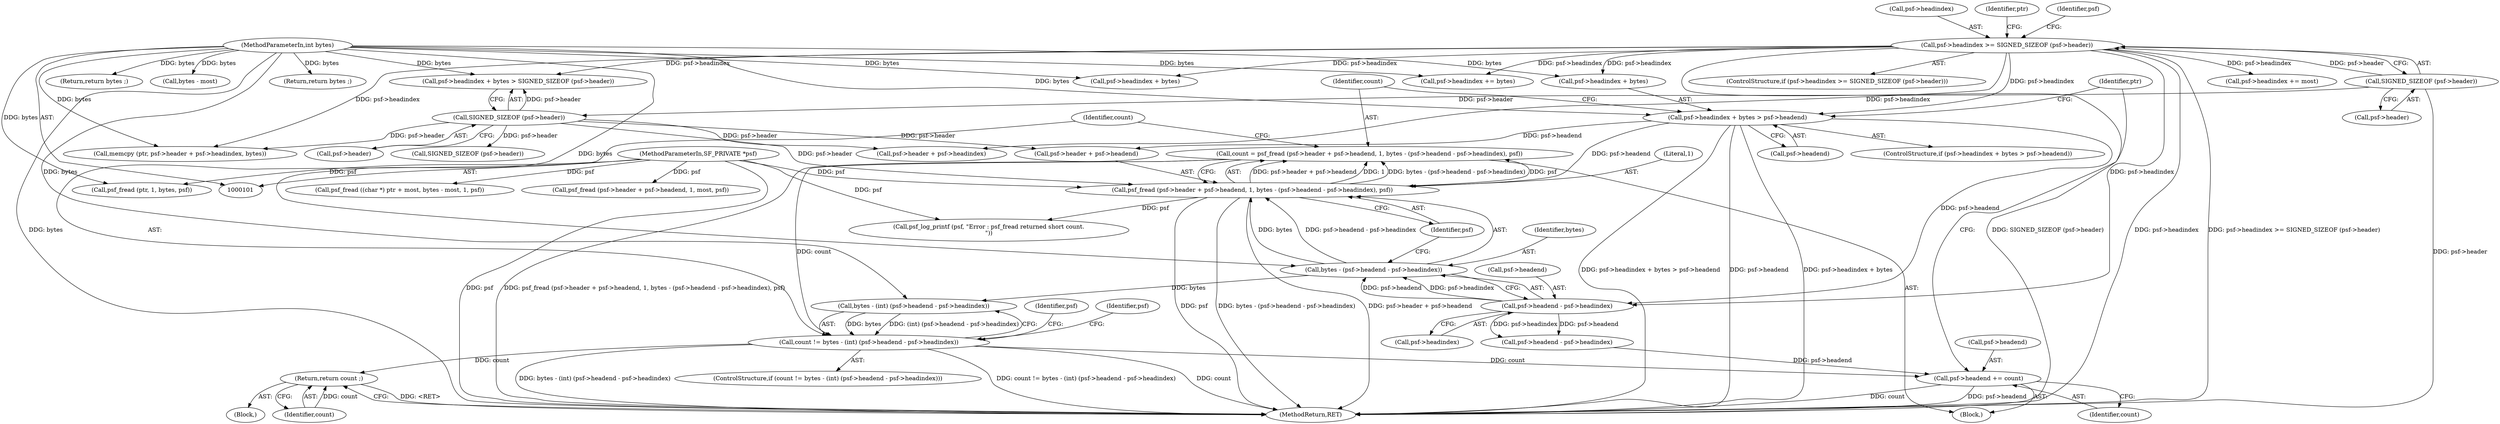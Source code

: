digraph "1_libsndfile_708e996c87c5fae77b104ccfeb8f6db784c32074_13@API" {
"1000202" [label="(Call,count = psf_fread (psf->header + psf->headend, 1, bytes - (psf->headend - psf->headindex), psf))"];
"1000204" [label="(Call,psf_fread (psf->header + psf->headend, 1, bytes - (psf->headend - psf->headindex), psf))"];
"1000132" [label="(Call,SIGNED_SIZEOF (psf->header))"];
"1000115" [label="(Call,SIGNED_SIZEOF (psf->header))"];
"1000192" [label="(Call,psf->headindex + bytes > psf->headend)"];
"1000111" [label="(Call,psf->headindex >= SIGNED_SIZEOF (psf->header))"];
"1000104" [label="(MethodParameterIn,int bytes)"];
"1000213" [label="(Call,bytes - (psf->headend - psf->headindex))"];
"1000215" [label="(Call,psf->headend - psf->headindex)"];
"1000102" [label="(MethodParameterIn,SF_PRIVATE *psf)"];
"1000224" [label="(Call,count != bytes - (int) (psf->headend - psf->headindex))"];
"1000241" [label="(Return,return count ;)"];
"1000243" [label="(Call,psf->headend += count)"];
"1000205" [label="(Call,psf->header + psf->headend)"];
"1000201" [label="(Block,)"];
"1000189" [label="(Return,return bytes ;)"];
"1000148" [label="(Call,psf_fread (psf->header + psf->headend, 1, most, psf))"];
"1000245" [label="(Identifier,psf)"];
"1000193" [label="(Call,psf->headindex + bytes)"];
"1000110" [label="(ControlStructure,if (psf->headindex >= SIGNED_SIZEOF (psf->header)))"];
"1000112" [label="(Call,psf->headindex)"];
"1000249" [label="(Identifier,ptr)"];
"1000203" [label="(Identifier,count)"];
"1000216" [label="(Call,psf->headend)"];
"1000224" [label="(Call,count != bytes - (int) (psf->headend - psf->headindex))"];
"1000226" [label="(Call,bytes - (int) (psf->headend - psf->headindex))"];
"1000120" [label="(Call,psf_fread (ptr, 1, bytes, psf))"];
"1000225" [label="(Identifier,count)"];
"1000237" [label="(Block,)"];
"1000192" [label="(Call,psf->headindex + bytes > psf->headend)"];
"1000202" [label="(Call,count = psf_fread (psf->header + psf->headend, 1, bytes - (psf->headend - psf->headindex), psf))"];
"1000239" [label="(Identifier,psf)"];
"1000241" [label="(Return,return count ;)"];
"1000265" [label="(MethodReturn,RET)"];
"1000178" [label="(Call,psf_fread ((char *) ptr + most, bytes - most, 1, psf))"];
"1000213" [label="(Call,bytes - (psf->headend - psf->headindex))"];
"1000219" [label="(Call,psf->headindex)"];
"1000244" [label="(Call,psf->headend)"];
"1000104" [label="(MethodParameterIn,int bytes)"];
"1000243" [label="(Call,psf->headend += count)"];
"1000204" [label="(Call,psf_fread (psf->header + psf->headend, 1, bytes - (psf->headend - psf->headindex), psf))"];
"1000242" [label="(Identifier,count)"];
"1000250" [label="(Call,psf->header + psf->headindex)"];
"1000248" [label="(Call,memcpy (ptr, psf->header + psf->headindex, bytes))"];
"1000116" [label="(Call,psf->header)"];
"1000173" [label="(Call,psf->headindex += most)"];
"1000238" [label="(Call,psf_log_printf (psf, \"Error : psf_fread returned short count.\n\"))"];
"1000222" [label="(Identifier,psf)"];
"1000212" [label="(Literal,1)"];
"1000132" [label="(Call,SIGNED_SIZEOF (psf->header))"];
"1000215" [label="(Call,psf->headend - psf->headindex)"];
"1000115" [label="(Call,SIGNED_SIZEOF (psf->header))"];
"1000127" [label="(Call,psf->headindex + bytes)"];
"1000258" [label="(Call,psf->headindex += bytes)"];
"1000141" [label="(Call,SIGNED_SIZEOF (psf->header))"];
"1000198" [label="(Call,psf->headend)"];
"1000121" [label="(Identifier,ptr)"];
"1000230" [label="(Call,psf->headend - psf->headindex)"];
"1000247" [label="(Identifier,count)"];
"1000263" [label="(Return,return bytes ;)"];
"1000133" [label="(Call,psf->header)"];
"1000191" [label="(ControlStructure,if (psf->headindex + bytes > psf->headend))"];
"1000184" [label="(Call,bytes - most)"];
"1000223" [label="(ControlStructure,if (count != bytes - (int) (psf->headend - psf->headindex)))"];
"1000126" [label="(Call,psf->headindex + bytes > SIGNED_SIZEOF (psf->header))"];
"1000129" [label="(Identifier,psf)"];
"1000214" [label="(Identifier,bytes)"];
"1000102" [label="(MethodParameterIn,SF_PRIVATE *psf)"];
"1000111" [label="(Call,psf->headindex >= SIGNED_SIZEOF (psf->header))"];
"1000202" -> "1000201"  [label="AST: "];
"1000202" -> "1000204"  [label="CFG: "];
"1000203" -> "1000202"  [label="AST: "];
"1000204" -> "1000202"  [label="AST: "];
"1000225" -> "1000202"  [label="CFG: "];
"1000202" -> "1000265"  [label="DDG: psf_fread (psf->header + psf->headend, 1, bytes - (psf->headend - psf->headindex), psf)"];
"1000204" -> "1000202"  [label="DDG: psf->header + psf->headend"];
"1000204" -> "1000202"  [label="DDG: 1"];
"1000204" -> "1000202"  [label="DDG: bytes - (psf->headend - psf->headindex)"];
"1000204" -> "1000202"  [label="DDG: psf"];
"1000202" -> "1000224"  [label="DDG: count"];
"1000204" -> "1000222"  [label="CFG: "];
"1000205" -> "1000204"  [label="AST: "];
"1000212" -> "1000204"  [label="AST: "];
"1000213" -> "1000204"  [label="AST: "];
"1000222" -> "1000204"  [label="AST: "];
"1000204" -> "1000265"  [label="DDG: psf->header + psf->headend"];
"1000204" -> "1000265"  [label="DDG: psf"];
"1000204" -> "1000265"  [label="DDG: bytes - (psf->headend - psf->headindex)"];
"1000132" -> "1000204"  [label="DDG: psf->header"];
"1000192" -> "1000204"  [label="DDG: psf->headend"];
"1000213" -> "1000204"  [label="DDG: bytes"];
"1000213" -> "1000204"  [label="DDG: psf->headend - psf->headindex"];
"1000102" -> "1000204"  [label="DDG: psf"];
"1000204" -> "1000238"  [label="DDG: psf"];
"1000132" -> "1000126"  [label="AST: "];
"1000132" -> "1000133"  [label="CFG: "];
"1000133" -> "1000132"  [label="AST: "];
"1000126" -> "1000132"  [label="CFG: "];
"1000132" -> "1000126"  [label="DDG: psf->header"];
"1000115" -> "1000132"  [label="DDG: psf->header"];
"1000132" -> "1000141"  [label="DDG: psf->header"];
"1000132" -> "1000205"  [label="DDG: psf->header"];
"1000132" -> "1000248"  [label="DDG: psf->header"];
"1000132" -> "1000250"  [label="DDG: psf->header"];
"1000115" -> "1000111"  [label="AST: "];
"1000115" -> "1000116"  [label="CFG: "];
"1000116" -> "1000115"  [label="AST: "];
"1000111" -> "1000115"  [label="CFG: "];
"1000115" -> "1000265"  [label="DDG: psf->header"];
"1000115" -> "1000111"  [label="DDG: psf->header"];
"1000192" -> "1000191"  [label="AST: "];
"1000192" -> "1000198"  [label="CFG: "];
"1000193" -> "1000192"  [label="AST: "];
"1000198" -> "1000192"  [label="AST: "];
"1000203" -> "1000192"  [label="CFG: "];
"1000249" -> "1000192"  [label="CFG: "];
"1000192" -> "1000265"  [label="DDG: psf->headindex + bytes"];
"1000192" -> "1000265"  [label="DDG: psf->headindex + bytes > psf->headend"];
"1000192" -> "1000265"  [label="DDG: psf->headend"];
"1000111" -> "1000192"  [label="DDG: psf->headindex"];
"1000104" -> "1000192"  [label="DDG: bytes"];
"1000192" -> "1000205"  [label="DDG: psf->headend"];
"1000192" -> "1000215"  [label="DDG: psf->headend"];
"1000111" -> "1000110"  [label="AST: "];
"1000112" -> "1000111"  [label="AST: "];
"1000121" -> "1000111"  [label="CFG: "];
"1000129" -> "1000111"  [label="CFG: "];
"1000111" -> "1000265"  [label="DDG: SIGNED_SIZEOF (psf->header)"];
"1000111" -> "1000265"  [label="DDG: psf->headindex"];
"1000111" -> "1000265"  [label="DDG: psf->headindex >= SIGNED_SIZEOF (psf->header)"];
"1000111" -> "1000126"  [label="DDG: psf->headindex"];
"1000111" -> "1000127"  [label="DDG: psf->headindex"];
"1000111" -> "1000173"  [label="DDG: psf->headindex"];
"1000111" -> "1000193"  [label="DDG: psf->headindex"];
"1000111" -> "1000215"  [label="DDG: psf->headindex"];
"1000111" -> "1000248"  [label="DDG: psf->headindex"];
"1000111" -> "1000250"  [label="DDG: psf->headindex"];
"1000111" -> "1000258"  [label="DDG: psf->headindex"];
"1000104" -> "1000101"  [label="AST: "];
"1000104" -> "1000265"  [label="DDG: bytes"];
"1000104" -> "1000120"  [label="DDG: bytes"];
"1000104" -> "1000126"  [label="DDG: bytes"];
"1000104" -> "1000127"  [label="DDG: bytes"];
"1000104" -> "1000184"  [label="DDG: bytes"];
"1000104" -> "1000189"  [label="DDG: bytes"];
"1000104" -> "1000193"  [label="DDG: bytes"];
"1000104" -> "1000213"  [label="DDG: bytes"];
"1000104" -> "1000226"  [label="DDG: bytes"];
"1000104" -> "1000248"  [label="DDG: bytes"];
"1000104" -> "1000258"  [label="DDG: bytes"];
"1000104" -> "1000263"  [label="DDG: bytes"];
"1000213" -> "1000215"  [label="CFG: "];
"1000214" -> "1000213"  [label="AST: "];
"1000215" -> "1000213"  [label="AST: "];
"1000222" -> "1000213"  [label="CFG: "];
"1000215" -> "1000213"  [label="DDG: psf->headend"];
"1000215" -> "1000213"  [label="DDG: psf->headindex"];
"1000213" -> "1000226"  [label="DDG: bytes"];
"1000215" -> "1000219"  [label="CFG: "];
"1000216" -> "1000215"  [label="AST: "];
"1000219" -> "1000215"  [label="AST: "];
"1000215" -> "1000230"  [label="DDG: psf->headend"];
"1000215" -> "1000230"  [label="DDG: psf->headindex"];
"1000102" -> "1000101"  [label="AST: "];
"1000102" -> "1000265"  [label="DDG: psf"];
"1000102" -> "1000120"  [label="DDG: psf"];
"1000102" -> "1000148"  [label="DDG: psf"];
"1000102" -> "1000178"  [label="DDG: psf"];
"1000102" -> "1000238"  [label="DDG: psf"];
"1000224" -> "1000223"  [label="AST: "];
"1000224" -> "1000226"  [label="CFG: "];
"1000225" -> "1000224"  [label="AST: "];
"1000226" -> "1000224"  [label="AST: "];
"1000239" -> "1000224"  [label="CFG: "];
"1000245" -> "1000224"  [label="CFG: "];
"1000224" -> "1000265"  [label="DDG: count"];
"1000224" -> "1000265"  [label="DDG: bytes - (int) (psf->headend - psf->headindex)"];
"1000224" -> "1000265"  [label="DDG: count != bytes - (int) (psf->headend - psf->headindex)"];
"1000226" -> "1000224"  [label="DDG: bytes"];
"1000226" -> "1000224"  [label="DDG: (int) (psf->headend - psf->headindex)"];
"1000224" -> "1000241"  [label="DDG: count"];
"1000224" -> "1000243"  [label="DDG: count"];
"1000241" -> "1000237"  [label="AST: "];
"1000241" -> "1000242"  [label="CFG: "];
"1000242" -> "1000241"  [label="AST: "];
"1000265" -> "1000241"  [label="CFG: "];
"1000241" -> "1000265"  [label="DDG: <RET>"];
"1000242" -> "1000241"  [label="DDG: count"];
"1000243" -> "1000201"  [label="AST: "];
"1000243" -> "1000247"  [label="CFG: "];
"1000244" -> "1000243"  [label="AST: "];
"1000247" -> "1000243"  [label="AST: "];
"1000249" -> "1000243"  [label="CFG: "];
"1000243" -> "1000265"  [label="DDG: psf->headend"];
"1000243" -> "1000265"  [label="DDG: count"];
"1000230" -> "1000243"  [label="DDG: psf->headend"];
}

